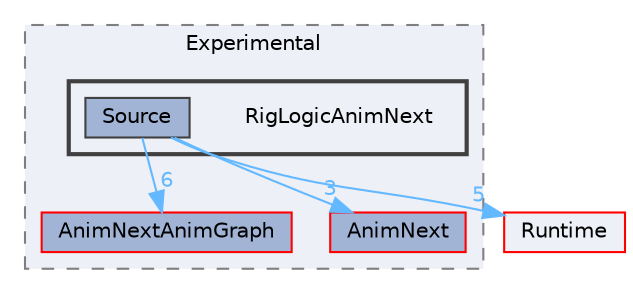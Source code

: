 digraph "RigLogicAnimNext"
{
 // INTERACTIVE_SVG=YES
 // LATEX_PDF_SIZE
  bgcolor="transparent";
  edge [fontname=Helvetica,fontsize=10,labelfontname=Helvetica,labelfontsize=10];
  node [fontname=Helvetica,fontsize=10,shape=box,height=0.2,width=0.4];
  compound=true
  subgraph clusterdir_6e0c5d987c338b0072956bd3eccf79be {
    graph [ bgcolor="#edf0f7", pencolor="grey50", label="Experimental", fontname=Helvetica,fontsize=10 style="filled,dashed", URL="dir_6e0c5d987c338b0072956bd3eccf79be.html",tooltip=""]
  dir_810494446f570897aa4f80899db095f4 [label="AnimNextAnimGraph", fillcolor="#a2b4d6", color="red", style="filled", URL="dir_810494446f570897aa4f80899db095f4.html",tooltip=""];
  dir_ebfc70b225cdd53f599c3ad0db76b4bf [label="AnimNext", fillcolor="#a2b4d6", color="red", style="filled", URL="dir_ebfc70b225cdd53f599c3ad0db76b4bf.html",tooltip=""];
  subgraph clusterdir_cd85758791a33c22dbf3dc2cfe672d17 {
    graph [ bgcolor="#edf0f7", pencolor="grey25", label="", fontname=Helvetica,fontsize=10 style="filled,bold", URL="dir_cd85758791a33c22dbf3dc2cfe672d17.html",tooltip=""]
    dir_cd85758791a33c22dbf3dc2cfe672d17 [shape=plaintext, label="RigLogicAnimNext"];
  dir_14a249c355439698d061fd6f8135a563 [label="Source", fillcolor="#a2b4d6", color="grey25", style="filled", URL="dir_14a249c355439698d061fd6f8135a563.html",tooltip=""];
  }
  }
  dir_7536b172fbd480bfd146a1b1acd6856b [label="Runtime", fillcolor="#edf0f7", color="red", style="filled", URL="dir_7536b172fbd480bfd146a1b1acd6856b.html",tooltip=""];
  dir_14a249c355439698d061fd6f8135a563->dir_7536b172fbd480bfd146a1b1acd6856b [headlabel="5", labeldistance=1.5 headhref="dir_001085_000984.html" href="dir_001085_000984.html" color="steelblue1" fontcolor="steelblue1"];
  dir_14a249c355439698d061fd6f8135a563->dir_810494446f570897aa4f80899db095f4 [headlabel="6", labeldistance=1.5 headhref="dir_001085_000044.html" href="dir_001085_000044.html" color="steelblue1" fontcolor="steelblue1"];
  dir_14a249c355439698d061fd6f8135a563->dir_ebfc70b225cdd53f599c3ad0db76b4bf [headlabel="3", labeldistance=1.5 headhref="dir_001085_000042.html" href="dir_001085_000042.html" color="steelblue1" fontcolor="steelblue1"];
}
